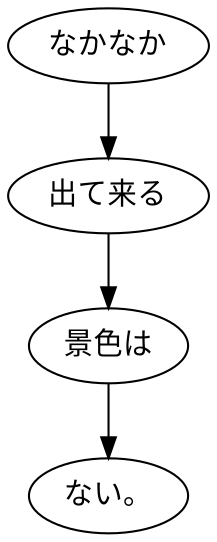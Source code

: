 digraph graph3298 {
	node0 [label="なかなか"];
	node1 [label="出て来る"];
	node2 [label="景色は"];
	node3 [label="ない。"];
	node0 -> node1;
	node1 -> node2;
	node2 -> node3;
}
